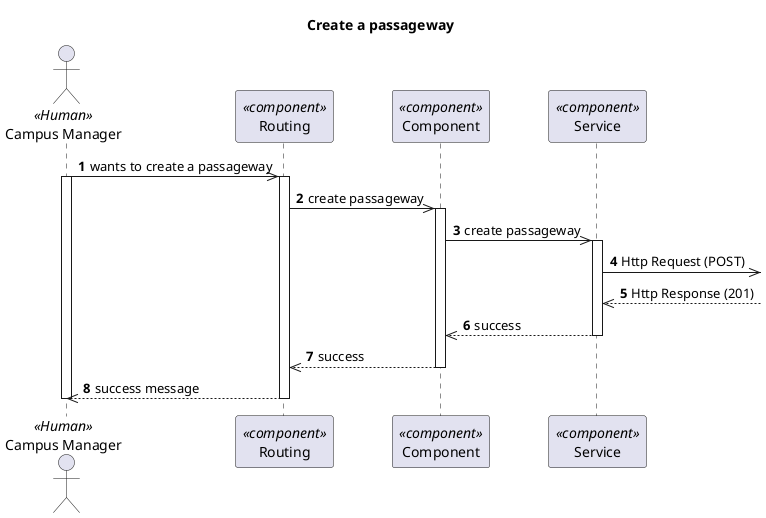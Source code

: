 @startuml Process View - Level 3 - Create a passageway

autonumber
skinparam packageStyle rect

title Create a passageway

actor "Campus Manager" as CM <<Human>>
participant "Routing" as routing <<component>>
participant "Component" as comp <<component>>
participant "Service" as service <<component>>

CM->> routing : wants to create a passageway
activate CM
activate routing
routing ->> comp : create passageway

activate comp
comp ->> service : create passageway

activate service
service ->> : Http Request (POST)
service <<-- : Http Response (201)

service -->> comp : success
deactivate service

comp -->> routing : success
deactivate comp

CM<<-- routing : success message
deactivate routing
deactivate CM

@enduml